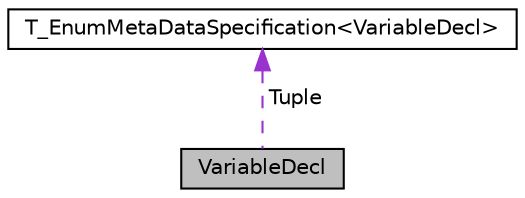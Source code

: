 digraph "VariableDecl"
{
  edge [fontname="Helvetica",fontsize="10",labelfontname="Helvetica",labelfontsize="10"];
  node [fontname="Helvetica",fontsize="10",shape=record];
  Node1 [label="VariableDecl",height=0.2,width=0.4,color="black", fillcolor="grey75", style="filled", fontcolor="black"];
  Node2 [label="T_EnumMetaDataSpecification\<VariableDecl\>",height=0.2,width=0.4,color="black", fillcolor="white", style="filled",URL="$structaworx_1_1lib_1_1lang_1_1T__EnumMetaDataSpecification.html"];
  Node2 -> Node1 [dir="back",color="darkorchid3",fontsize="10",style="dashed",label=" Tuple" ,fontname="Helvetica"];
}

